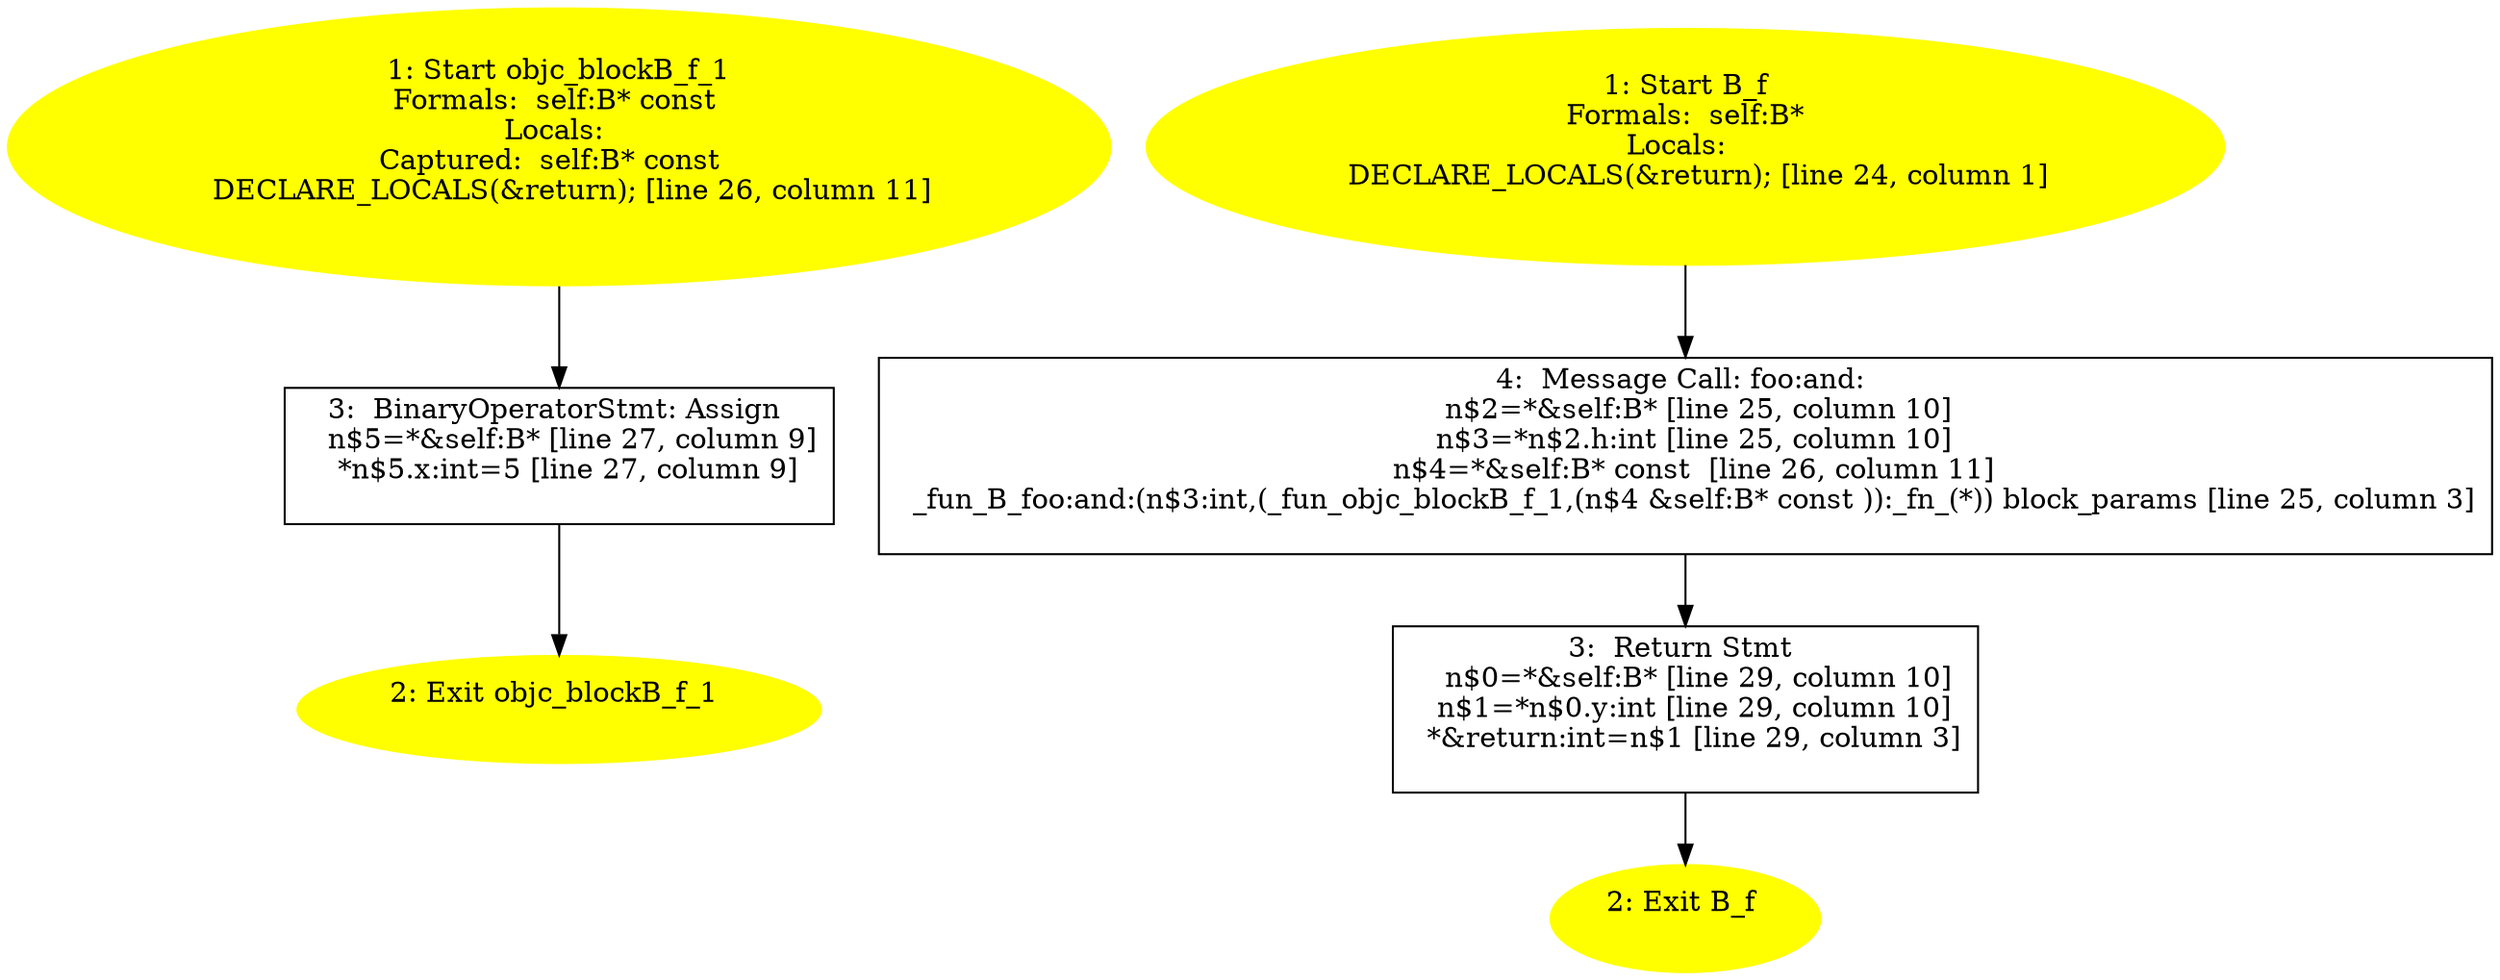 /* @generated */
digraph cfg {
"objc_blockB_f_1.9ca2cd9875647cc0e2a4803d22445f9c_1" [label="1: Start objc_blockB_f_1\nFormals:  self:B* const \nLocals: \nCaptured:  self:B* const  \n   DECLARE_LOCALS(&return); [line 26, column 11]\n " color=yellow style=filled]
	

	 "objc_blockB_f_1.9ca2cd9875647cc0e2a4803d22445f9c_1" -> "objc_blockB_f_1.9ca2cd9875647cc0e2a4803d22445f9c_3" ;
"objc_blockB_f_1.9ca2cd9875647cc0e2a4803d22445f9c_2" [label="2: Exit objc_blockB_f_1 \n  " color=yellow style=filled]
	

"objc_blockB_f_1.9ca2cd9875647cc0e2a4803d22445f9c_3" [label="3:  BinaryOperatorStmt: Assign \n   n$5=*&self:B* [line 27, column 9]\n  *n$5.x:int=5 [line 27, column 9]\n " shape="box"]
	

	 "objc_blockB_f_1.9ca2cd9875647cc0e2a4803d22445f9c_3" -> "objc_blockB_f_1.9ca2cd9875647cc0e2a4803d22445f9c_2" ;
"f#B#instance.f1371ff5e7f410d3df6a2e71ff0a814e_1" [label="1: Start B_f\nFormals:  self:B*\nLocals:  \n   DECLARE_LOCALS(&return); [line 24, column 1]\n " color=yellow style=filled]
	

	 "f#B#instance.f1371ff5e7f410d3df6a2e71ff0a814e_1" -> "f#B#instance.f1371ff5e7f410d3df6a2e71ff0a814e_4" ;
"f#B#instance.f1371ff5e7f410d3df6a2e71ff0a814e_2" [label="2: Exit B_f \n  " color=yellow style=filled]
	

"f#B#instance.f1371ff5e7f410d3df6a2e71ff0a814e_3" [label="3:  Return Stmt \n   n$0=*&self:B* [line 29, column 10]\n  n$1=*n$0.y:int [line 29, column 10]\n  *&return:int=n$1 [line 29, column 3]\n " shape="box"]
	

	 "f#B#instance.f1371ff5e7f410d3df6a2e71ff0a814e_3" -> "f#B#instance.f1371ff5e7f410d3df6a2e71ff0a814e_2" ;
"f#B#instance.f1371ff5e7f410d3df6a2e71ff0a814e_4" [label="4:  Message Call: foo:and: \n   n$2=*&self:B* [line 25, column 10]\n  n$3=*n$2.h:int [line 25, column 10]\n  n$4=*&self:B* const  [line 26, column 11]\n  _fun_B_foo:and:(n$3:int,(_fun_objc_blockB_f_1,(n$4 &self:B* const )):_fn_(*)) block_params [line 25, column 3]\n " shape="box"]
	

	 "f#B#instance.f1371ff5e7f410d3df6a2e71ff0a814e_4" -> "f#B#instance.f1371ff5e7f410d3df6a2e71ff0a814e_3" ;
}
